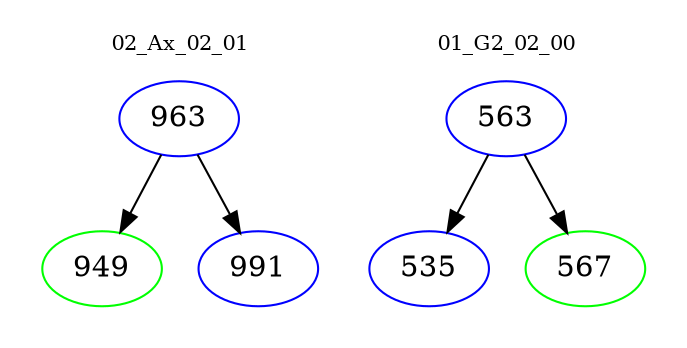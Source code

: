 digraph{
subgraph cluster_0 {
color = white
label = "02_Ax_02_01";
fontsize=10;
T0_963 [label="963", color="blue"]
T0_963 -> T0_949 [color="black"]
T0_949 [label="949", color="green"]
T0_963 -> T0_991 [color="black"]
T0_991 [label="991", color="blue"]
}
subgraph cluster_1 {
color = white
label = "01_G2_02_00";
fontsize=10;
T1_563 [label="563", color="blue"]
T1_563 -> T1_535 [color="black"]
T1_535 [label="535", color="blue"]
T1_563 -> T1_567 [color="black"]
T1_567 [label="567", color="green"]
}
}
